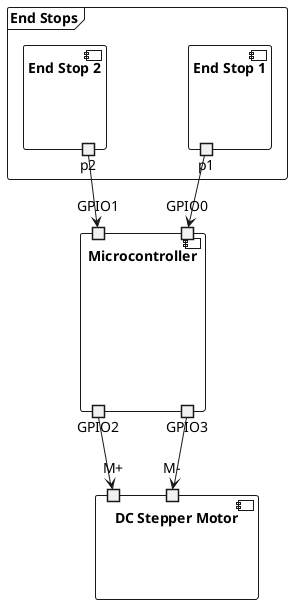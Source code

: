 @startuml
frame "End Stops" {
    component "End Stop 1" {
        portout p1
    }
    component "End Stop 2" {
        portout p2
    }
}
    component "Microcontroller" as MCU {
        portin GPIO0 as es1
        portin GPIO1 as es2
        portout GPIO2 as mplus_out
        portout GPIO3 as mminus_out
    }
'}
p1 --> es1
p2 --> es2
component "DC Stepper Motor" as Motor {
    portin "M+" as mplus_in
    portin "M-" as mminus_in
}
mplus_out --> mplus_in
mminus_out --> mminus_in
@enduml